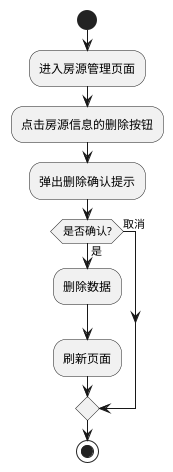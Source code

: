 @startuml

start
:进入房源管理页面;
:点击房源信息的删除按钮;
:弹出删除确认提示;
if (是否确认?) is (是) then
  :删除数据;
  :刷新页面; 
else (取消)
endif
stop

@enduml
